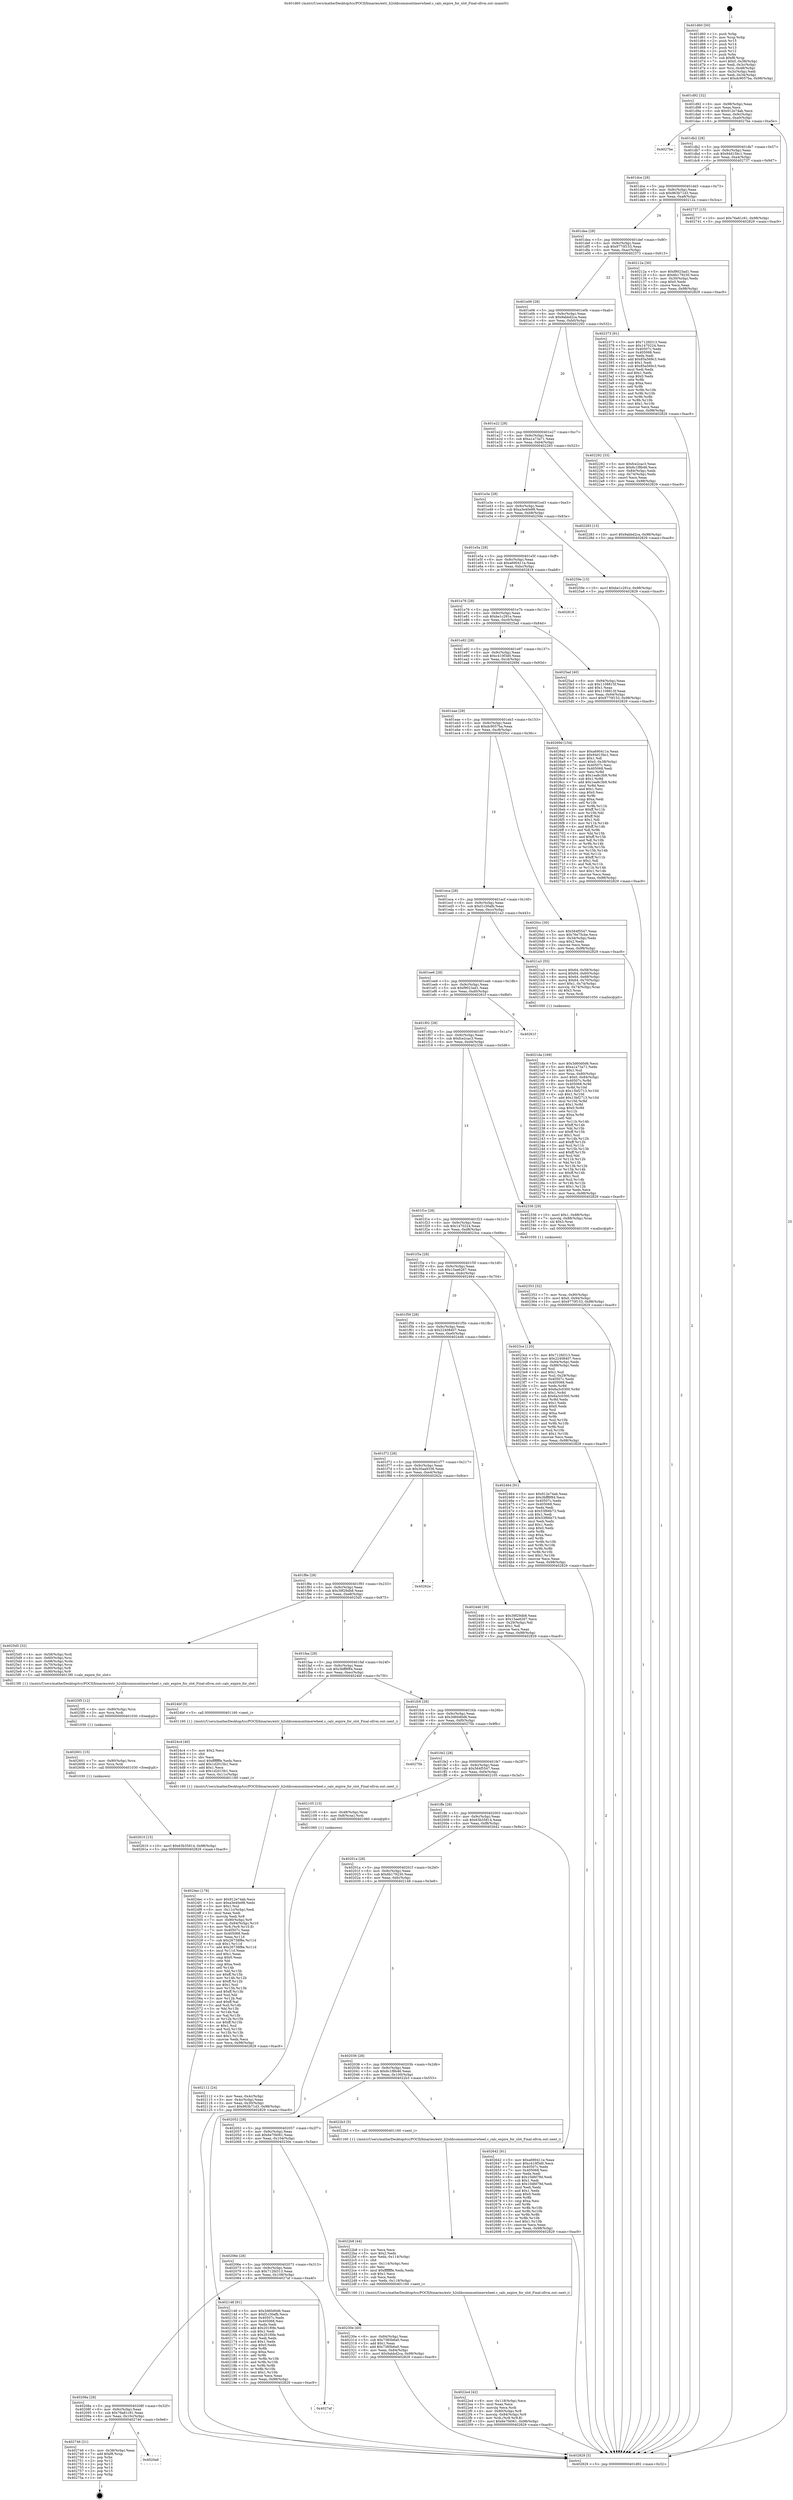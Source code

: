 digraph "0x401d60" {
  label = "0x401d60 (/mnt/c/Users/mathe/Desktop/tcc/POCII/binaries/extr_h2olibcommontimerwheel.c_calc_expire_for_slot_Final-ollvm.out::main(0))"
  labelloc = "t"
  node[shape=record]

  Entry [label="",width=0.3,height=0.3,shape=circle,fillcolor=black,style=filled]
  "0x401d92" [label="{
     0x401d92 [32]\l
     | [instrs]\l
     &nbsp;&nbsp;0x401d92 \<+6\>: mov -0x98(%rbp),%eax\l
     &nbsp;&nbsp;0x401d98 \<+2\>: mov %eax,%ecx\l
     &nbsp;&nbsp;0x401d9a \<+6\>: sub $0x912e74ab,%ecx\l
     &nbsp;&nbsp;0x401da0 \<+6\>: mov %eax,-0x9c(%rbp)\l
     &nbsp;&nbsp;0x401da6 \<+6\>: mov %ecx,-0xa0(%rbp)\l
     &nbsp;&nbsp;0x401dac \<+6\>: je 00000000004027be \<main+0xa5e\>\l
  }"]
  "0x4027be" [label="{
     0x4027be\l
  }", style=dashed]
  "0x401db2" [label="{
     0x401db2 [28]\l
     | [instrs]\l
     &nbsp;&nbsp;0x401db2 \<+5\>: jmp 0000000000401db7 \<main+0x57\>\l
     &nbsp;&nbsp;0x401db7 \<+6\>: mov -0x9c(%rbp),%eax\l
     &nbsp;&nbsp;0x401dbd \<+5\>: sub $0x94d15bc1,%eax\l
     &nbsp;&nbsp;0x401dc2 \<+6\>: mov %eax,-0xa4(%rbp)\l
     &nbsp;&nbsp;0x401dc8 \<+6\>: je 0000000000402737 \<main+0x9d7\>\l
  }"]
  Exit [label="",width=0.3,height=0.3,shape=circle,fillcolor=black,style=filled,peripheries=2]
  "0x402737" [label="{
     0x402737 [15]\l
     | [instrs]\l
     &nbsp;&nbsp;0x402737 \<+10\>: movl $0x76a81c91,-0x98(%rbp)\l
     &nbsp;&nbsp;0x402741 \<+5\>: jmp 0000000000402829 \<main+0xac9\>\l
  }"]
  "0x401dce" [label="{
     0x401dce [28]\l
     | [instrs]\l
     &nbsp;&nbsp;0x401dce \<+5\>: jmp 0000000000401dd3 \<main+0x73\>\l
     &nbsp;&nbsp;0x401dd3 \<+6\>: mov -0x9c(%rbp),%eax\l
     &nbsp;&nbsp;0x401dd9 \<+5\>: sub $0x963b71d3,%eax\l
     &nbsp;&nbsp;0x401dde \<+6\>: mov %eax,-0xa8(%rbp)\l
     &nbsp;&nbsp;0x401de4 \<+6\>: je 000000000040212a \<main+0x3ca\>\l
  }"]
  "0x4020a6" [label="{
     0x4020a6\l
  }", style=dashed]
  "0x40212a" [label="{
     0x40212a [30]\l
     | [instrs]\l
     &nbsp;&nbsp;0x40212a \<+5\>: mov $0xf9023ad1,%eax\l
     &nbsp;&nbsp;0x40212f \<+5\>: mov $0x6b179230,%ecx\l
     &nbsp;&nbsp;0x402134 \<+3\>: mov -0x30(%rbp),%edx\l
     &nbsp;&nbsp;0x402137 \<+3\>: cmp $0x0,%edx\l
     &nbsp;&nbsp;0x40213a \<+3\>: cmove %ecx,%eax\l
     &nbsp;&nbsp;0x40213d \<+6\>: mov %eax,-0x98(%rbp)\l
     &nbsp;&nbsp;0x402143 \<+5\>: jmp 0000000000402829 \<main+0xac9\>\l
  }"]
  "0x401dea" [label="{
     0x401dea [28]\l
     | [instrs]\l
     &nbsp;&nbsp;0x401dea \<+5\>: jmp 0000000000401def \<main+0x8f\>\l
     &nbsp;&nbsp;0x401def \<+6\>: mov -0x9c(%rbp),%eax\l
     &nbsp;&nbsp;0x401df5 \<+5\>: sub $0x9770f153,%eax\l
     &nbsp;&nbsp;0x401dfa \<+6\>: mov %eax,-0xac(%rbp)\l
     &nbsp;&nbsp;0x401e00 \<+6\>: je 0000000000402373 \<main+0x613\>\l
  }"]
  "0x402746" [label="{
     0x402746 [21]\l
     | [instrs]\l
     &nbsp;&nbsp;0x402746 \<+3\>: mov -0x38(%rbp),%eax\l
     &nbsp;&nbsp;0x402749 \<+7\>: add $0xf8,%rsp\l
     &nbsp;&nbsp;0x402750 \<+1\>: pop %rbx\l
     &nbsp;&nbsp;0x402751 \<+2\>: pop %r12\l
     &nbsp;&nbsp;0x402753 \<+2\>: pop %r13\l
     &nbsp;&nbsp;0x402755 \<+2\>: pop %r14\l
     &nbsp;&nbsp;0x402757 \<+2\>: pop %r15\l
     &nbsp;&nbsp;0x402759 \<+1\>: pop %rbp\l
     &nbsp;&nbsp;0x40275a \<+1\>: ret\l
  }"]
  "0x402373" [label="{
     0x402373 [91]\l
     | [instrs]\l
     &nbsp;&nbsp;0x402373 \<+5\>: mov $0x712fd313,%eax\l
     &nbsp;&nbsp;0x402378 \<+5\>: mov $0x1470224,%ecx\l
     &nbsp;&nbsp;0x40237d \<+7\>: mov 0x40507c,%edx\l
     &nbsp;&nbsp;0x402384 \<+7\>: mov 0x405068,%esi\l
     &nbsp;&nbsp;0x40238b \<+2\>: mov %edx,%edi\l
     &nbsp;&nbsp;0x40238d \<+6\>: add $0x85a569c3,%edi\l
     &nbsp;&nbsp;0x402393 \<+3\>: sub $0x1,%edi\l
     &nbsp;&nbsp;0x402396 \<+6\>: sub $0x85a569c3,%edi\l
     &nbsp;&nbsp;0x40239c \<+3\>: imul %edi,%edx\l
     &nbsp;&nbsp;0x40239f \<+3\>: and $0x1,%edx\l
     &nbsp;&nbsp;0x4023a2 \<+3\>: cmp $0x0,%edx\l
     &nbsp;&nbsp;0x4023a5 \<+4\>: sete %r8b\l
     &nbsp;&nbsp;0x4023a9 \<+3\>: cmp $0xa,%esi\l
     &nbsp;&nbsp;0x4023ac \<+4\>: setl %r9b\l
     &nbsp;&nbsp;0x4023b0 \<+3\>: mov %r8b,%r10b\l
     &nbsp;&nbsp;0x4023b3 \<+3\>: and %r9b,%r10b\l
     &nbsp;&nbsp;0x4023b6 \<+3\>: xor %r9b,%r8b\l
     &nbsp;&nbsp;0x4023b9 \<+3\>: or %r8b,%r10b\l
     &nbsp;&nbsp;0x4023bc \<+4\>: test $0x1,%r10b\l
     &nbsp;&nbsp;0x4023c0 \<+3\>: cmovne %ecx,%eax\l
     &nbsp;&nbsp;0x4023c3 \<+6\>: mov %eax,-0x98(%rbp)\l
     &nbsp;&nbsp;0x4023c9 \<+5\>: jmp 0000000000402829 \<main+0xac9\>\l
  }"]
  "0x401e06" [label="{
     0x401e06 [28]\l
     | [instrs]\l
     &nbsp;&nbsp;0x401e06 \<+5\>: jmp 0000000000401e0b \<main+0xab\>\l
     &nbsp;&nbsp;0x401e0b \<+6\>: mov -0x9c(%rbp),%eax\l
     &nbsp;&nbsp;0x401e11 \<+5\>: sub $0x9abbd2ca,%eax\l
     &nbsp;&nbsp;0x401e16 \<+6\>: mov %eax,-0xb0(%rbp)\l
     &nbsp;&nbsp;0x401e1c \<+6\>: je 0000000000402292 \<main+0x532\>\l
  }"]
  "0x40208a" [label="{
     0x40208a [28]\l
     | [instrs]\l
     &nbsp;&nbsp;0x40208a \<+5\>: jmp 000000000040208f \<main+0x32f\>\l
     &nbsp;&nbsp;0x40208f \<+6\>: mov -0x9c(%rbp),%eax\l
     &nbsp;&nbsp;0x402095 \<+5\>: sub $0x76a81c91,%eax\l
     &nbsp;&nbsp;0x40209a \<+6\>: mov %eax,-0x10c(%rbp)\l
     &nbsp;&nbsp;0x4020a0 \<+6\>: je 0000000000402746 \<main+0x9e6\>\l
  }"]
  "0x402292" [label="{
     0x402292 [33]\l
     | [instrs]\l
     &nbsp;&nbsp;0x402292 \<+5\>: mov $0xfce2cac3,%eax\l
     &nbsp;&nbsp;0x402297 \<+5\>: mov $0x6c1f8b46,%ecx\l
     &nbsp;&nbsp;0x40229c \<+6\>: mov -0x84(%rbp),%edx\l
     &nbsp;&nbsp;0x4022a2 \<+3\>: cmp -0x74(%rbp),%edx\l
     &nbsp;&nbsp;0x4022a5 \<+3\>: cmovl %ecx,%eax\l
     &nbsp;&nbsp;0x4022a8 \<+6\>: mov %eax,-0x98(%rbp)\l
     &nbsp;&nbsp;0x4022ae \<+5\>: jmp 0000000000402829 \<main+0xac9\>\l
  }"]
  "0x401e22" [label="{
     0x401e22 [28]\l
     | [instrs]\l
     &nbsp;&nbsp;0x401e22 \<+5\>: jmp 0000000000401e27 \<main+0xc7\>\l
     &nbsp;&nbsp;0x401e27 \<+6\>: mov -0x9c(%rbp),%eax\l
     &nbsp;&nbsp;0x401e2d \<+5\>: sub $0xa1a73a71,%eax\l
     &nbsp;&nbsp;0x401e32 \<+6\>: mov %eax,-0xb4(%rbp)\l
     &nbsp;&nbsp;0x401e38 \<+6\>: je 0000000000402283 \<main+0x523\>\l
  }"]
  "0x4027af" [label="{
     0x4027af\l
  }", style=dashed]
  "0x402283" [label="{
     0x402283 [15]\l
     | [instrs]\l
     &nbsp;&nbsp;0x402283 \<+10\>: movl $0x9abbd2ca,-0x98(%rbp)\l
     &nbsp;&nbsp;0x40228d \<+5\>: jmp 0000000000402829 \<main+0xac9\>\l
  }"]
  "0x401e3e" [label="{
     0x401e3e [28]\l
     | [instrs]\l
     &nbsp;&nbsp;0x401e3e \<+5\>: jmp 0000000000401e43 \<main+0xe3\>\l
     &nbsp;&nbsp;0x401e43 \<+6\>: mov -0x9c(%rbp),%eax\l
     &nbsp;&nbsp;0x401e49 \<+5\>: sub $0xa3e40e98,%eax\l
     &nbsp;&nbsp;0x401e4e \<+6\>: mov %eax,-0xb8(%rbp)\l
     &nbsp;&nbsp;0x401e54 \<+6\>: je 000000000040259e \<main+0x83e\>\l
  }"]
  "0x402610" [label="{
     0x402610 [15]\l
     | [instrs]\l
     &nbsp;&nbsp;0x402610 \<+10\>: movl $0x63b35814,-0x98(%rbp)\l
     &nbsp;&nbsp;0x40261a \<+5\>: jmp 0000000000402829 \<main+0xac9\>\l
  }"]
  "0x40259e" [label="{
     0x40259e [15]\l
     | [instrs]\l
     &nbsp;&nbsp;0x40259e \<+10\>: movl $0xbe1c291e,-0x98(%rbp)\l
     &nbsp;&nbsp;0x4025a8 \<+5\>: jmp 0000000000402829 \<main+0xac9\>\l
  }"]
  "0x401e5a" [label="{
     0x401e5a [28]\l
     | [instrs]\l
     &nbsp;&nbsp;0x401e5a \<+5\>: jmp 0000000000401e5f \<main+0xff\>\l
     &nbsp;&nbsp;0x401e5f \<+6\>: mov -0x9c(%rbp),%eax\l
     &nbsp;&nbsp;0x401e65 \<+5\>: sub $0xa690411e,%eax\l
     &nbsp;&nbsp;0x401e6a \<+6\>: mov %eax,-0xbc(%rbp)\l
     &nbsp;&nbsp;0x401e70 \<+6\>: je 0000000000402818 \<main+0xab8\>\l
  }"]
  "0x402601" [label="{
     0x402601 [15]\l
     | [instrs]\l
     &nbsp;&nbsp;0x402601 \<+7\>: mov -0x90(%rbp),%rcx\l
     &nbsp;&nbsp;0x402608 \<+3\>: mov %rcx,%rdi\l
     &nbsp;&nbsp;0x40260b \<+5\>: call 0000000000401030 \<free@plt\>\l
     | [calls]\l
     &nbsp;&nbsp;0x401030 \{1\} (unknown)\l
  }"]
  "0x402818" [label="{
     0x402818\l
  }", style=dashed]
  "0x401e76" [label="{
     0x401e76 [28]\l
     | [instrs]\l
     &nbsp;&nbsp;0x401e76 \<+5\>: jmp 0000000000401e7b \<main+0x11b\>\l
     &nbsp;&nbsp;0x401e7b \<+6\>: mov -0x9c(%rbp),%eax\l
     &nbsp;&nbsp;0x401e81 \<+5\>: sub $0xbe1c291e,%eax\l
     &nbsp;&nbsp;0x401e86 \<+6\>: mov %eax,-0xc0(%rbp)\l
     &nbsp;&nbsp;0x401e8c \<+6\>: je 00000000004025ad \<main+0x84d\>\l
  }"]
  "0x4025f5" [label="{
     0x4025f5 [12]\l
     | [instrs]\l
     &nbsp;&nbsp;0x4025f5 \<+4\>: mov -0x80(%rbp),%rcx\l
     &nbsp;&nbsp;0x4025f9 \<+3\>: mov %rcx,%rdi\l
     &nbsp;&nbsp;0x4025fc \<+5\>: call 0000000000401030 \<free@plt\>\l
     | [calls]\l
     &nbsp;&nbsp;0x401030 \{1\} (unknown)\l
  }"]
  "0x4025ad" [label="{
     0x4025ad [40]\l
     | [instrs]\l
     &nbsp;&nbsp;0x4025ad \<+6\>: mov -0x94(%rbp),%eax\l
     &nbsp;&nbsp;0x4025b3 \<+5\>: sub $0x1108815f,%eax\l
     &nbsp;&nbsp;0x4025b8 \<+3\>: add $0x1,%eax\l
     &nbsp;&nbsp;0x4025bb \<+5\>: add $0x1108815f,%eax\l
     &nbsp;&nbsp;0x4025c0 \<+6\>: mov %eax,-0x94(%rbp)\l
     &nbsp;&nbsp;0x4025c6 \<+10\>: movl $0x9770f153,-0x98(%rbp)\l
     &nbsp;&nbsp;0x4025d0 \<+5\>: jmp 0000000000402829 \<main+0xac9\>\l
  }"]
  "0x401e92" [label="{
     0x401e92 [28]\l
     | [instrs]\l
     &nbsp;&nbsp;0x401e92 \<+5\>: jmp 0000000000401e97 \<main+0x137\>\l
     &nbsp;&nbsp;0x401e97 \<+6\>: mov -0x9c(%rbp),%eax\l
     &nbsp;&nbsp;0x401e9d \<+5\>: sub $0xc410f3d0,%eax\l
     &nbsp;&nbsp;0x401ea2 \<+6\>: mov %eax,-0xc4(%rbp)\l
     &nbsp;&nbsp;0x401ea8 \<+6\>: je 000000000040269d \<main+0x93d\>\l
  }"]
  "0x4024ec" [label="{
     0x4024ec [178]\l
     | [instrs]\l
     &nbsp;&nbsp;0x4024ec \<+5\>: mov $0x912e74ab,%ecx\l
     &nbsp;&nbsp;0x4024f1 \<+5\>: mov $0xa3e40e98,%edx\l
     &nbsp;&nbsp;0x4024f6 \<+3\>: mov $0x1,%sil\l
     &nbsp;&nbsp;0x4024f9 \<+6\>: mov -0x11c(%rbp),%edi\l
     &nbsp;&nbsp;0x4024ff \<+3\>: imul %eax,%edi\l
     &nbsp;&nbsp;0x402502 \<+3\>: movslq %edi,%r8\l
     &nbsp;&nbsp;0x402505 \<+7\>: mov -0x90(%rbp),%r9\l
     &nbsp;&nbsp;0x40250c \<+7\>: movslq -0x94(%rbp),%r10\l
     &nbsp;&nbsp;0x402513 \<+4\>: mov %r8,(%r9,%r10,8)\l
     &nbsp;&nbsp;0x402517 \<+7\>: mov 0x40507c,%eax\l
     &nbsp;&nbsp;0x40251e \<+7\>: mov 0x405068,%edi\l
     &nbsp;&nbsp;0x402525 \<+3\>: mov %eax,%r11d\l
     &nbsp;&nbsp;0x402528 \<+7\>: sub $0x26738f8e,%r11d\l
     &nbsp;&nbsp;0x40252f \<+4\>: sub $0x1,%r11d\l
     &nbsp;&nbsp;0x402533 \<+7\>: add $0x26738f8e,%r11d\l
     &nbsp;&nbsp;0x40253a \<+4\>: imul %r11d,%eax\l
     &nbsp;&nbsp;0x40253e \<+3\>: and $0x1,%eax\l
     &nbsp;&nbsp;0x402541 \<+3\>: cmp $0x0,%eax\l
     &nbsp;&nbsp;0x402544 \<+3\>: sete %bl\l
     &nbsp;&nbsp;0x402547 \<+3\>: cmp $0xa,%edi\l
     &nbsp;&nbsp;0x40254a \<+4\>: setl %r14b\l
     &nbsp;&nbsp;0x40254e \<+3\>: mov %bl,%r15b\l
     &nbsp;&nbsp;0x402551 \<+4\>: xor $0xff,%r15b\l
     &nbsp;&nbsp;0x402555 \<+3\>: mov %r14b,%r12b\l
     &nbsp;&nbsp;0x402558 \<+4\>: xor $0xff,%r12b\l
     &nbsp;&nbsp;0x40255c \<+4\>: xor $0x1,%sil\l
     &nbsp;&nbsp;0x402560 \<+3\>: mov %r15b,%r13b\l
     &nbsp;&nbsp;0x402563 \<+4\>: and $0xff,%r13b\l
     &nbsp;&nbsp;0x402567 \<+3\>: and %sil,%bl\l
     &nbsp;&nbsp;0x40256a \<+3\>: mov %r12b,%al\l
     &nbsp;&nbsp;0x40256d \<+2\>: and $0xff,%al\l
     &nbsp;&nbsp;0x40256f \<+3\>: and %sil,%r14b\l
     &nbsp;&nbsp;0x402572 \<+3\>: or %bl,%r13b\l
     &nbsp;&nbsp;0x402575 \<+3\>: or %r14b,%al\l
     &nbsp;&nbsp;0x402578 \<+3\>: xor %al,%r13b\l
     &nbsp;&nbsp;0x40257b \<+3\>: or %r12b,%r15b\l
     &nbsp;&nbsp;0x40257e \<+4\>: xor $0xff,%r15b\l
     &nbsp;&nbsp;0x402582 \<+4\>: or $0x1,%sil\l
     &nbsp;&nbsp;0x402586 \<+3\>: and %sil,%r15b\l
     &nbsp;&nbsp;0x402589 \<+3\>: or %r15b,%r13b\l
     &nbsp;&nbsp;0x40258c \<+4\>: test $0x1,%r13b\l
     &nbsp;&nbsp;0x402590 \<+3\>: cmovne %edx,%ecx\l
     &nbsp;&nbsp;0x402593 \<+6\>: mov %ecx,-0x98(%rbp)\l
     &nbsp;&nbsp;0x402599 \<+5\>: jmp 0000000000402829 \<main+0xac9\>\l
  }"]
  "0x40269d" [label="{
     0x40269d [154]\l
     | [instrs]\l
     &nbsp;&nbsp;0x40269d \<+5\>: mov $0xa690411e,%eax\l
     &nbsp;&nbsp;0x4026a2 \<+5\>: mov $0x94d15bc1,%ecx\l
     &nbsp;&nbsp;0x4026a7 \<+2\>: mov $0x1,%dl\l
     &nbsp;&nbsp;0x4026a9 \<+7\>: movl $0x0,-0x38(%rbp)\l
     &nbsp;&nbsp;0x4026b0 \<+7\>: mov 0x40507c,%esi\l
     &nbsp;&nbsp;0x4026b7 \<+7\>: mov 0x405068,%edi\l
     &nbsp;&nbsp;0x4026be \<+3\>: mov %esi,%r8d\l
     &nbsp;&nbsp;0x4026c1 \<+7\>: sub $0x1ea8c3b9,%r8d\l
     &nbsp;&nbsp;0x4026c8 \<+4\>: sub $0x1,%r8d\l
     &nbsp;&nbsp;0x4026cc \<+7\>: add $0x1ea8c3b9,%r8d\l
     &nbsp;&nbsp;0x4026d3 \<+4\>: imul %r8d,%esi\l
     &nbsp;&nbsp;0x4026d7 \<+3\>: and $0x1,%esi\l
     &nbsp;&nbsp;0x4026da \<+3\>: cmp $0x0,%esi\l
     &nbsp;&nbsp;0x4026dd \<+4\>: sete %r9b\l
     &nbsp;&nbsp;0x4026e1 \<+3\>: cmp $0xa,%edi\l
     &nbsp;&nbsp;0x4026e4 \<+4\>: setl %r10b\l
     &nbsp;&nbsp;0x4026e8 \<+3\>: mov %r9b,%r11b\l
     &nbsp;&nbsp;0x4026eb \<+4\>: xor $0xff,%r11b\l
     &nbsp;&nbsp;0x4026ef \<+3\>: mov %r10b,%bl\l
     &nbsp;&nbsp;0x4026f2 \<+3\>: xor $0xff,%bl\l
     &nbsp;&nbsp;0x4026f5 \<+3\>: xor $0x1,%dl\l
     &nbsp;&nbsp;0x4026f8 \<+3\>: mov %r11b,%r14b\l
     &nbsp;&nbsp;0x4026fb \<+4\>: and $0xff,%r14b\l
     &nbsp;&nbsp;0x4026ff \<+3\>: and %dl,%r9b\l
     &nbsp;&nbsp;0x402702 \<+3\>: mov %bl,%r15b\l
     &nbsp;&nbsp;0x402705 \<+4\>: and $0xff,%r15b\l
     &nbsp;&nbsp;0x402709 \<+3\>: and %dl,%r10b\l
     &nbsp;&nbsp;0x40270c \<+3\>: or %r9b,%r14b\l
     &nbsp;&nbsp;0x40270f \<+3\>: or %r10b,%r15b\l
     &nbsp;&nbsp;0x402712 \<+3\>: xor %r15b,%r14b\l
     &nbsp;&nbsp;0x402715 \<+3\>: or %bl,%r11b\l
     &nbsp;&nbsp;0x402718 \<+4\>: xor $0xff,%r11b\l
     &nbsp;&nbsp;0x40271c \<+3\>: or $0x1,%dl\l
     &nbsp;&nbsp;0x40271f \<+3\>: and %dl,%r11b\l
     &nbsp;&nbsp;0x402722 \<+3\>: or %r11b,%r14b\l
     &nbsp;&nbsp;0x402725 \<+4\>: test $0x1,%r14b\l
     &nbsp;&nbsp;0x402729 \<+3\>: cmovne %ecx,%eax\l
     &nbsp;&nbsp;0x40272c \<+6\>: mov %eax,-0x98(%rbp)\l
     &nbsp;&nbsp;0x402732 \<+5\>: jmp 0000000000402829 \<main+0xac9\>\l
  }"]
  "0x401eae" [label="{
     0x401eae [28]\l
     | [instrs]\l
     &nbsp;&nbsp;0x401eae \<+5\>: jmp 0000000000401eb3 \<main+0x153\>\l
     &nbsp;&nbsp;0x401eb3 \<+6\>: mov -0x9c(%rbp),%eax\l
     &nbsp;&nbsp;0x401eb9 \<+5\>: sub $0xdc9057ba,%eax\l
     &nbsp;&nbsp;0x401ebe \<+6\>: mov %eax,-0xc8(%rbp)\l
     &nbsp;&nbsp;0x401ec4 \<+6\>: je 00000000004020cc \<main+0x36c\>\l
  }"]
  "0x4024c4" [label="{
     0x4024c4 [40]\l
     | [instrs]\l
     &nbsp;&nbsp;0x4024c4 \<+5\>: mov $0x2,%ecx\l
     &nbsp;&nbsp;0x4024c9 \<+1\>: cltd\l
     &nbsp;&nbsp;0x4024ca \<+2\>: idiv %ecx\l
     &nbsp;&nbsp;0x4024cc \<+6\>: imul $0xfffffffe,%edx,%ecx\l
     &nbsp;&nbsp;0x4024d2 \<+6\>: add $0x1d2015b1,%ecx\l
     &nbsp;&nbsp;0x4024d8 \<+3\>: add $0x1,%ecx\l
     &nbsp;&nbsp;0x4024db \<+6\>: sub $0x1d2015b1,%ecx\l
     &nbsp;&nbsp;0x4024e1 \<+6\>: mov %ecx,-0x11c(%rbp)\l
     &nbsp;&nbsp;0x4024e7 \<+5\>: call 0000000000401160 \<next_i\>\l
     | [calls]\l
     &nbsp;&nbsp;0x401160 \{1\} (/mnt/c/Users/mathe/Desktop/tcc/POCII/binaries/extr_h2olibcommontimerwheel.c_calc_expire_for_slot_Final-ollvm.out::next_i)\l
  }"]
  "0x4020cc" [label="{
     0x4020cc [30]\l
     | [instrs]\l
     &nbsp;&nbsp;0x4020cc \<+5\>: mov $0x564f5547,%eax\l
     &nbsp;&nbsp;0x4020d1 \<+5\>: mov $0x76e75cbe,%ecx\l
     &nbsp;&nbsp;0x4020d6 \<+3\>: mov -0x34(%rbp),%edx\l
     &nbsp;&nbsp;0x4020d9 \<+3\>: cmp $0x2,%edx\l
     &nbsp;&nbsp;0x4020dc \<+3\>: cmovne %ecx,%eax\l
     &nbsp;&nbsp;0x4020df \<+6\>: mov %eax,-0x98(%rbp)\l
     &nbsp;&nbsp;0x4020e5 \<+5\>: jmp 0000000000402829 \<main+0xac9\>\l
  }"]
  "0x401eca" [label="{
     0x401eca [28]\l
     | [instrs]\l
     &nbsp;&nbsp;0x401eca \<+5\>: jmp 0000000000401ecf \<main+0x16f\>\l
     &nbsp;&nbsp;0x401ecf \<+6\>: mov -0x9c(%rbp),%eax\l
     &nbsp;&nbsp;0x401ed5 \<+5\>: sub $0xf1c30afb,%eax\l
     &nbsp;&nbsp;0x401eda \<+6\>: mov %eax,-0xcc(%rbp)\l
     &nbsp;&nbsp;0x401ee0 \<+6\>: je 00000000004021a3 \<main+0x443\>\l
  }"]
  "0x402829" [label="{
     0x402829 [5]\l
     | [instrs]\l
     &nbsp;&nbsp;0x402829 \<+5\>: jmp 0000000000401d92 \<main+0x32\>\l
  }"]
  "0x401d60" [label="{
     0x401d60 [50]\l
     | [instrs]\l
     &nbsp;&nbsp;0x401d60 \<+1\>: push %rbp\l
     &nbsp;&nbsp;0x401d61 \<+3\>: mov %rsp,%rbp\l
     &nbsp;&nbsp;0x401d64 \<+2\>: push %r15\l
     &nbsp;&nbsp;0x401d66 \<+2\>: push %r14\l
     &nbsp;&nbsp;0x401d68 \<+2\>: push %r13\l
     &nbsp;&nbsp;0x401d6a \<+2\>: push %r12\l
     &nbsp;&nbsp;0x401d6c \<+1\>: push %rbx\l
     &nbsp;&nbsp;0x401d6d \<+7\>: sub $0xf8,%rsp\l
     &nbsp;&nbsp;0x401d74 \<+7\>: movl $0x0,-0x38(%rbp)\l
     &nbsp;&nbsp;0x401d7b \<+3\>: mov %edi,-0x3c(%rbp)\l
     &nbsp;&nbsp;0x401d7e \<+4\>: mov %rsi,-0x48(%rbp)\l
     &nbsp;&nbsp;0x401d82 \<+3\>: mov -0x3c(%rbp),%edi\l
     &nbsp;&nbsp;0x401d85 \<+3\>: mov %edi,-0x34(%rbp)\l
     &nbsp;&nbsp;0x401d88 \<+10\>: movl $0xdc9057ba,-0x98(%rbp)\l
  }"]
  "0x402353" [label="{
     0x402353 [32]\l
     | [instrs]\l
     &nbsp;&nbsp;0x402353 \<+7\>: mov %rax,-0x90(%rbp)\l
     &nbsp;&nbsp;0x40235a \<+10\>: movl $0x0,-0x94(%rbp)\l
     &nbsp;&nbsp;0x402364 \<+10\>: movl $0x9770f153,-0x98(%rbp)\l
     &nbsp;&nbsp;0x40236e \<+5\>: jmp 0000000000402829 \<main+0xac9\>\l
  }"]
  "0x4021a3" [label="{
     0x4021a3 [55]\l
     | [instrs]\l
     &nbsp;&nbsp;0x4021a3 \<+8\>: movq $0x64,-0x58(%rbp)\l
     &nbsp;&nbsp;0x4021ab \<+8\>: movq $0x64,-0x60(%rbp)\l
     &nbsp;&nbsp;0x4021b3 \<+8\>: movq $0x64,-0x68(%rbp)\l
     &nbsp;&nbsp;0x4021bb \<+8\>: movq $0x64,-0x70(%rbp)\l
     &nbsp;&nbsp;0x4021c3 \<+7\>: movl $0x1,-0x74(%rbp)\l
     &nbsp;&nbsp;0x4021ca \<+4\>: movslq -0x74(%rbp),%rax\l
     &nbsp;&nbsp;0x4021ce \<+4\>: shl $0x3,%rax\l
     &nbsp;&nbsp;0x4021d2 \<+3\>: mov %rax,%rdi\l
     &nbsp;&nbsp;0x4021d5 \<+5\>: call 0000000000401050 \<malloc@plt\>\l
     | [calls]\l
     &nbsp;&nbsp;0x401050 \{1\} (unknown)\l
  }"]
  "0x401ee6" [label="{
     0x401ee6 [28]\l
     | [instrs]\l
     &nbsp;&nbsp;0x401ee6 \<+5\>: jmp 0000000000401eeb \<main+0x18b\>\l
     &nbsp;&nbsp;0x401eeb \<+6\>: mov -0x9c(%rbp),%eax\l
     &nbsp;&nbsp;0x401ef1 \<+5\>: sub $0xf9023ad1,%eax\l
     &nbsp;&nbsp;0x401ef6 \<+6\>: mov %eax,-0xd0(%rbp)\l
     &nbsp;&nbsp;0x401efc \<+6\>: je 000000000040261f \<main+0x8bf\>\l
  }"]
  "0x40206e" [label="{
     0x40206e [28]\l
     | [instrs]\l
     &nbsp;&nbsp;0x40206e \<+5\>: jmp 0000000000402073 \<main+0x313\>\l
     &nbsp;&nbsp;0x402073 \<+6\>: mov -0x9c(%rbp),%eax\l
     &nbsp;&nbsp;0x402079 \<+5\>: sub $0x712fd313,%eax\l
     &nbsp;&nbsp;0x40207e \<+6\>: mov %eax,-0x108(%rbp)\l
     &nbsp;&nbsp;0x402084 \<+6\>: je 00000000004027af \<main+0xa4f\>\l
  }"]
  "0x40261f" [label="{
     0x40261f\l
  }", style=dashed]
  "0x401f02" [label="{
     0x401f02 [28]\l
     | [instrs]\l
     &nbsp;&nbsp;0x401f02 \<+5\>: jmp 0000000000401f07 \<main+0x1a7\>\l
     &nbsp;&nbsp;0x401f07 \<+6\>: mov -0x9c(%rbp),%eax\l
     &nbsp;&nbsp;0x401f0d \<+5\>: sub $0xfce2cac3,%eax\l
     &nbsp;&nbsp;0x401f12 \<+6\>: mov %eax,-0xd4(%rbp)\l
     &nbsp;&nbsp;0x401f18 \<+6\>: je 0000000000402336 \<main+0x5d6\>\l
  }"]
  "0x40230e" [label="{
     0x40230e [40]\l
     | [instrs]\l
     &nbsp;&nbsp;0x40230e \<+6\>: mov -0x84(%rbp),%eax\l
     &nbsp;&nbsp;0x402314 \<+5\>: sub $0x7385b6a0,%eax\l
     &nbsp;&nbsp;0x402319 \<+3\>: add $0x1,%eax\l
     &nbsp;&nbsp;0x40231c \<+5\>: add $0x7385b6a0,%eax\l
     &nbsp;&nbsp;0x402321 \<+6\>: mov %eax,-0x84(%rbp)\l
     &nbsp;&nbsp;0x402327 \<+10\>: movl $0x9abbd2ca,-0x98(%rbp)\l
     &nbsp;&nbsp;0x402331 \<+5\>: jmp 0000000000402829 \<main+0xac9\>\l
  }"]
  "0x402336" [label="{
     0x402336 [29]\l
     | [instrs]\l
     &nbsp;&nbsp;0x402336 \<+10\>: movl $0x1,-0x88(%rbp)\l
     &nbsp;&nbsp;0x402340 \<+7\>: movslq -0x88(%rbp),%rax\l
     &nbsp;&nbsp;0x402347 \<+4\>: shl $0x3,%rax\l
     &nbsp;&nbsp;0x40234b \<+3\>: mov %rax,%rdi\l
     &nbsp;&nbsp;0x40234e \<+5\>: call 0000000000401050 \<malloc@plt\>\l
     | [calls]\l
     &nbsp;&nbsp;0x401050 \{1\} (unknown)\l
  }"]
  "0x401f1e" [label="{
     0x401f1e [28]\l
     | [instrs]\l
     &nbsp;&nbsp;0x401f1e \<+5\>: jmp 0000000000401f23 \<main+0x1c3\>\l
     &nbsp;&nbsp;0x401f23 \<+6\>: mov -0x9c(%rbp),%eax\l
     &nbsp;&nbsp;0x401f29 \<+5\>: sub $0x1470224,%eax\l
     &nbsp;&nbsp;0x401f2e \<+6\>: mov %eax,-0xd8(%rbp)\l
     &nbsp;&nbsp;0x401f34 \<+6\>: je 00000000004023ce \<main+0x66e\>\l
  }"]
  "0x4022e4" [label="{
     0x4022e4 [42]\l
     | [instrs]\l
     &nbsp;&nbsp;0x4022e4 \<+6\>: mov -0x118(%rbp),%ecx\l
     &nbsp;&nbsp;0x4022ea \<+3\>: imul %eax,%ecx\l
     &nbsp;&nbsp;0x4022ed \<+3\>: movslq %ecx,%rdi\l
     &nbsp;&nbsp;0x4022f0 \<+4\>: mov -0x80(%rbp),%r8\l
     &nbsp;&nbsp;0x4022f4 \<+7\>: movslq -0x84(%rbp),%r9\l
     &nbsp;&nbsp;0x4022fb \<+4\>: mov %rdi,(%r8,%r9,8)\l
     &nbsp;&nbsp;0x4022ff \<+10\>: movl $0x6e7f4061,-0x98(%rbp)\l
     &nbsp;&nbsp;0x402309 \<+5\>: jmp 0000000000402829 \<main+0xac9\>\l
  }"]
  "0x4023ce" [label="{
     0x4023ce [120]\l
     | [instrs]\l
     &nbsp;&nbsp;0x4023ce \<+5\>: mov $0x712fd313,%eax\l
     &nbsp;&nbsp;0x4023d3 \<+5\>: mov $0x22408407,%ecx\l
     &nbsp;&nbsp;0x4023d8 \<+6\>: mov -0x94(%rbp),%edx\l
     &nbsp;&nbsp;0x4023de \<+6\>: cmp -0x88(%rbp),%edx\l
     &nbsp;&nbsp;0x4023e4 \<+4\>: setl %sil\l
     &nbsp;&nbsp;0x4023e8 \<+4\>: and $0x1,%sil\l
     &nbsp;&nbsp;0x4023ec \<+4\>: mov %sil,-0x29(%rbp)\l
     &nbsp;&nbsp;0x4023f0 \<+7\>: mov 0x40507c,%edx\l
     &nbsp;&nbsp;0x4023f7 \<+7\>: mov 0x405068,%edi\l
     &nbsp;&nbsp;0x4023fe \<+3\>: mov %edx,%r8d\l
     &nbsp;&nbsp;0x402401 \<+7\>: add $0x6a3c0300,%r8d\l
     &nbsp;&nbsp;0x402408 \<+4\>: sub $0x1,%r8d\l
     &nbsp;&nbsp;0x40240c \<+7\>: sub $0x6a3c0300,%r8d\l
     &nbsp;&nbsp;0x402413 \<+4\>: imul %r8d,%edx\l
     &nbsp;&nbsp;0x402417 \<+3\>: and $0x1,%edx\l
     &nbsp;&nbsp;0x40241a \<+3\>: cmp $0x0,%edx\l
     &nbsp;&nbsp;0x40241d \<+4\>: sete %sil\l
     &nbsp;&nbsp;0x402421 \<+3\>: cmp $0xa,%edi\l
     &nbsp;&nbsp;0x402424 \<+4\>: setl %r9b\l
     &nbsp;&nbsp;0x402428 \<+3\>: mov %sil,%r10b\l
     &nbsp;&nbsp;0x40242b \<+3\>: and %r9b,%r10b\l
     &nbsp;&nbsp;0x40242e \<+3\>: xor %r9b,%sil\l
     &nbsp;&nbsp;0x402431 \<+3\>: or %sil,%r10b\l
     &nbsp;&nbsp;0x402434 \<+4\>: test $0x1,%r10b\l
     &nbsp;&nbsp;0x402438 \<+3\>: cmovne %ecx,%eax\l
     &nbsp;&nbsp;0x40243b \<+6\>: mov %eax,-0x98(%rbp)\l
     &nbsp;&nbsp;0x402441 \<+5\>: jmp 0000000000402829 \<main+0xac9\>\l
  }"]
  "0x401f3a" [label="{
     0x401f3a [28]\l
     | [instrs]\l
     &nbsp;&nbsp;0x401f3a \<+5\>: jmp 0000000000401f3f \<main+0x1df\>\l
     &nbsp;&nbsp;0x401f3f \<+6\>: mov -0x9c(%rbp),%eax\l
     &nbsp;&nbsp;0x401f45 \<+5\>: sub $0x15ae6267,%eax\l
     &nbsp;&nbsp;0x401f4a \<+6\>: mov %eax,-0xdc(%rbp)\l
     &nbsp;&nbsp;0x401f50 \<+6\>: je 0000000000402464 \<main+0x704\>\l
  }"]
  "0x4022b8" [label="{
     0x4022b8 [44]\l
     | [instrs]\l
     &nbsp;&nbsp;0x4022b8 \<+2\>: xor %ecx,%ecx\l
     &nbsp;&nbsp;0x4022ba \<+5\>: mov $0x2,%edx\l
     &nbsp;&nbsp;0x4022bf \<+6\>: mov %edx,-0x114(%rbp)\l
     &nbsp;&nbsp;0x4022c5 \<+1\>: cltd\l
     &nbsp;&nbsp;0x4022c6 \<+6\>: mov -0x114(%rbp),%esi\l
     &nbsp;&nbsp;0x4022cc \<+2\>: idiv %esi\l
     &nbsp;&nbsp;0x4022ce \<+6\>: imul $0xfffffffe,%edx,%edx\l
     &nbsp;&nbsp;0x4022d4 \<+3\>: sub $0x1,%ecx\l
     &nbsp;&nbsp;0x4022d7 \<+2\>: sub %ecx,%edx\l
     &nbsp;&nbsp;0x4022d9 \<+6\>: mov %edx,-0x118(%rbp)\l
     &nbsp;&nbsp;0x4022df \<+5\>: call 0000000000401160 \<next_i\>\l
     | [calls]\l
     &nbsp;&nbsp;0x401160 \{1\} (/mnt/c/Users/mathe/Desktop/tcc/POCII/binaries/extr_h2olibcommontimerwheel.c_calc_expire_for_slot_Final-ollvm.out::next_i)\l
  }"]
  "0x402464" [label="{
     0x402464 [91]\l
     | [instrs]\l
     &nbsp;&nbsp;0x402464 \<+5\>: mov $0x912e74ab,%eax\l
     &nbsp;&nbsp;0x402469 \<+5\>: mov $0x3bff8f84,%ecx\l
     &nbsp;&nbsp;0x40246e \<+7\>: mov 0x40507c,%edx\l
     &nbsp;&nbsp;0x402475 \<+7\>: mov 0x405068,%esi\l
     &nbsp;&nbsp;0x40247c \<+2\>: mov %edx,%edi\l
     &nbsp;&nbsp;0x40247e \<+6\>: sub $0x53f66b73,%edi\l
     &nbsp;&nbsp;0x402484 \<+3\>: sub $0x1,%edi\l
     &nbsp;&nbsp;0x402487 \<+6\>: add $0x53f66b73,%edi\l
     &nbsp;&nbsp;0x40248d \<+3\>: imul %edi,%edx\l
     &nbsp;&nbsp;0x402490 \<+3\>: and $0x1,%edx\l
     &nbsp;&nbsp;0x402493 \<+3\>: cmp $0x0,%edx\l
     &nbsp;&nbsp;0x402496 \<+4\>: sete %r8b\l
     &nbsp;&nbsp;0x40249a \<+3\>: cmp $0xa,%esi\l
     &nbsp;&nbsp;0x40249d \<+4\>: setl %r9b\l
     &nbsp;&nbsp;0x4024a1 \<+3\>: mov %r8b,%r10b\l
     &nbsp;&nbsp;0x4024a4 \<+3\>: and %r9b,%r10b\l
     &nbsp;&nbsp;0x4024a7 \<+3\>: xor %r9b,%r8b\l
     &nbsp;&nbsp;0x4024aa \<+3\>: or %r8b,%r10b\l
     &nbsp;&nbsp;0x4024ad \<+4\>: test $0x1,%r10b\l
     &nbsp;&nbsp;0x4024b1 \<+3\>: cmovne %ecx,%eax\l
     &nbsp;&nbsp;0x4024b4 \<+6\>: mov %eax,-0x98(%rbp)\l
     &nbsp;&nbsp;0x4024ba \<+5\>: jmp 0000000000402829 \<main+0xac9\>\l
  }"]
  "0x401f56" [label="{
     0x401f56 [28]\l
     | [instrs]\l
     &nbsp;&nbsp;0x401f56 \<+5\>: jmp 0000000000401f5b \<main+0x1fb\>\l
     &nbsp;&nbsp;0x401f5b \<+6\>: mov -0x9c(%rbp),%eax\l
     &nbsp;&nbsp;0x401f61 \<+5\>: sub $0x22408407,%eax\l
     &nbsp;&nbsp;0x401f66 \<+6\>: mov %eax,-0xe0(%rbp)\l
     &nbsp;&nbsp;0x401f6c \<+6\>: je 0000000000402446 \<main+0x6e6\>\l
  }"]
  "0x402052" [label="{
     0x402052 [28]\l
     | [instrs]\l
     &nbsp;&nbsp;0x402052 \<+5\>: jmp 0000000000402057 \<main+0x2f7\>\l
     &nbsp;&nbsp;0x402057 \<+6\>: mov -0x9c(%rbp),%eax\l
     &nbsp;&nbsp;0x40205d \<+5\>: sub $0x6e7f4061,%eax\l
     &nbsp;&nbsp;0x402062 \<+6\>: mov %eax,-0x104(%rbp)\l
     &nbsp;&nbsp;0x402068 \<+6\>: je 000000000040230e \<main+0x5ae\>\l
  }"]
  "0x402446" [label="{
     0x402446 [30]\l
     | [instrs]\l
     &nbsp;&nbsp;0x402446 \<+5\>: mov $0x39f29db8,%eax\l
     &nbsp;&nbsp;0x40244b \<+5\>: mov $0x15ae6267,%ecx\l
     &nbsp;&nbsp;0x402450 \<+3\>: mov -0x29(%rbp),%dl\l
     &nbsp;&nbsp;0x402453 \<+3\>: test $0x1,%dl\l
     &nbsp;&nbsp;0x402456 \<+3\>: cmovne %ecx,%eax\l
     &nbsp;&nbsp;0x402459 \<+6\>: mov %eax,-0x98(%rbp)\l
     &nbsp;&nbsp;0x40245f \<+5\>: jmp 0000000000402829 \<main+0xac9\>\l
  }"]
  "0x401f72" [label="{
     0x401f72 [28]\l
     | [instrs]\l
     &nbsp;&nbsp;0x401f72 \<+5\>: jmp 0000000000401f77 \<main+0x217\>\l
     &nbsp;&nbsp;0x401f77 \<+6\>: mov -0x9c(%rbp),%eax\l
     &nbsp;&nbsp;0x401f7d \<+5\>: sub $0x30aa9336,%eax\l
     &nbsp;&nbsp;0x401f82 \<+6\>: mov %eax,-0xe4(%rbp)\l
     &nbsp;&nbsp;0x401f88 \<+6\>: je 000000000040262e \<main+0x8ce\>\l
  }"]
  "0x4022b3" [label="{
     0x4022b3 [5]\l
     | [instrs]\l
     &nbsp;&nbsp;0x4022b3 \<+5\>: call 0000000000401160 \<next_i\>\l
     | [calls]\l
     &nbsp;&nbsp;0x401160 \{1\} (/mnt/c/Users/mathe/Desktop/tcc/POCII/binaries/extr_h2olibcommontimerwheel.c_calc_expire_for_slot_Final-ollvm.out::next_i)\l
  }"]
  "0x40262e" [label="{
     0x40262e\l
  }", style=dashed]
  "0x401f8e" [label="{
     0x401f8e [28]\l
     | [instrs]\l
     &nbsp;&nbsp;0x401f8e \<+5\>: jmp 0000000000401f93 \<main+0x233\>\l
     &nbsp;&nbsp;0x401f93 \<+6\>: mov -0x9c(%rbp),%eax\l
     &nbsp;&nbsp;0x401f99 \<+5\>: sub $0x39f29db8,%eax\l
     &nbsp;&nbsp;0x401f9e \<+6\>: mov %eax,-0xe8(%rbp)\l
     &nbsp;&nbsp;0x401fa4 \<+6\>: je 00000000004025d5 \<main+0x875\>\l
  }"]
  "0x4021da" [label="{
     0x4021da [169]\l
     | [instrs]\l
     &nbsp;&nbsp;0x4021da \<+5\>: mov $0x3d60d0d6,%ecx\l
     &nbsp;&nbsp;0x4021df \<+5\>: mov $0xa1a73a71,%edx\l
     &nbsp;&nbsp;0x4021e4 \<+3\>: mov $0x1,%sil\l
     &nbsp;&nbsp;0x4021e7 \<+4\>: mov %rax,-0x80(%rbp)\l
     &nbsp;&nbsp;0x4021eb \<+10\>: movl $0x0,-0x84(%rbp)\l
     &nbsp;&nbsp;0x4021f5 \<+8\>: mov 0x40507c,%r8d\l
     &nbsp;&nbsp;0x4021fd \<+8\>: mov 0x405068,%r9d\l
     &nbsp;&nbsp;0x402205 \<+3\>: mov %r8d,%r10d\l
     &nbsp;&nbsp;0x402208 \<+7\>: sub $0x13bf2713,%r10d\l
     &nbsp;&nbsp;0x40220f \<+4\>: sub $0x1,%r10d\l
     &nbsp;&nbsp;0x402213 \<+7\>: add $0x13bf2713,%r10d\l
     &nbsp;&nbsp;0x40221a \<+4\>: imul %r10d,%r8d\l
     &nbsp;&nbsp;0x40221e \<+4\>: and $0x1,%r8d\l
     &nbsp;&nbsp;0x402222 \<+4\>: cmp $0x0,%r8d\l
     &nbsp;&nbsp;0x402226 \<+4\>: sete %r11b\l
     &nbsp;&nbsp;0x40222a \<+4\>: cmp $0xa,%r9d\l
     &nbsp;&nbsp;0x40222e \<+3\>: setl %bl\l
     &nbsp;&nbsp;0x402231 \<+3\>: mov %r11b,%r14b\l
     &nbsp;&nbsp;0x402234 \<+4\>: xor $0xff,%r14b\l
     &nbsp;&nbsp;0x402238 \<+3\>: mov %bl,%r15b\l
     &nbsp;&nbsp;0x40223b \<+4\>: xor $0xff,%r15b\l
     &nbsp;&nbsp;0x40223f \<+4\>: xor $0x1,%sil\l
     &nbsp;&nbsp;0x402243 \<+3\>: mov %r14b,%r12b\l
     &nbsp;&nbsp;0x402246 \<+4\>: and $0xff,%r12b\l
     &nbsp;&nbsp;0x40224a \<+3\>: and %sil,%r11b\l
     &nbsp;&nbsp;0x40224d \<+3\>: mov %r15b,%r13b\l
     &nbsp;&nbsp;0x402250 \<+4\>: and $0xff,%r13b\l
     &nbsp;&nbsp;0x402254 \<+3\>: and %sil,%bl\l
     &nbsp;&nbsp;0x402257 \<+3\>: or %r11b,%r12b\l
     &nbsp;&nbsp;0x40225a \<+3\>: or %bl,%r13b\l
     &nbsp;&nbsp;0x40225d \<+3\>: xor %r13b,%r12b\l
     &nbsp;&nbsp;0x402260 \<+3\>: or %r15b,%r14b\l
     &nbsp;&nbsp;0x402263 \<+4\>: xor $0xff,%r14b\l
     &nbsp;&nbsp;0x402267 \<+4\>: or $0x1,%sil\l
     &nbsp;&nbsp;0x40226b \<+3\>: and %sil,%r14b\l
     &nbsp;&nbsp;0x40226e \<+3\>: or %r14b,%r12b\l
     &nbsp;&nbsp;0x402271 \<+4\>: test $0x1,%r12b\l
     &nbsp;&nbsp;0x402275 \<+3\>: cmovne %edx,%ecx\l
     &nbsp;&nbsp;0x402278 \<+6\>: mov %ecx,-0x98(%rbp)\l
     &nbsp;&nbsp;0x40227e \<+5\>: jmp 0000000000402829 \<main+0xac9\>\l
  }"]
  "0x4025d5" [label="{
     0x4025d5 [32]\l
     | [instrs]\l
     &nbsp;&nbsp;0x4025d5 \<+4\>: mov -0x58(%rbp),%rdi\l
     &nbsp;&nbsp;0x4025d9 \<+4\>: mov -0x60(%rbp),%rsi\l
     &nbsp;&nbsp;0x4025dd \<+4\>: mov -0x68(%rbp),%rdx\l
     &nbsp;&nbsp;0x4025e1 \<+4\>: mov -0x70(%rbp),%rcx\l
     &nbsp;&nbsp;0x4025e5 \<+4\>: mov -0x80(%rbp),%r8\l
     &nbsp;&nbsp;0x4025e9 \<+7\>: mov -0x90(%rbp),%r9\l
     &nbsp;&nbsp;0x4025f0 \<+5\>: call 00000000004013f0 \<calc_expire_for_slot\>\l
     | [calls]\l
     &nbsp;&nbsp;0x4013f0 \{1\} (/mnt/c/Users/mathe/Desktop/tcc/POCII/binaries/extr_h2olibcommontimerwheel.c_calc_expire_for_slot_Final-ollvm.out::calc_expire_for_slot)\l
  }"]
  "0x401faa" [label="{
     0x401faa [28]\l
     | [instrs]\l
     &nbsp;&nbsp;0x401faa \<+5\>: jmp 0000000000401faf \<main+0x24f\>\l
     &nbsp;&nbsp;0x401faf \<+6\>: mov -0x9c(%rbp),%eax\l
     &nbsp;&nbsp;0x401fb5 \<+5\>: sub $0x3bff8f84,%eax\l
     &nbsp;&nbsp;0x401fba \<+6\>: mov %eax,-0xec(%rbp)\l
     &nbsp;&nbsp;0x401fc0 \<+6\>: je 00000000004024bf \<main+0x75f\>\l
  }"]
  "0x402036" [label="{
     0x402036 [28]\l
     | [instrs]\l
     &nbsp;&nbsp;0x402036 \<+5\>: jmp 000000000040203b \<main+0x2db\>\l
     &nbsp;&nbsp;0x40203b \<+6\>: mov -0x9c(%rbp),%eax\l
     &nbsp;&nbsp;0x402041 \<+5\>: sub $0x6c1f8b46,%eax\l
     &nbsp;&nbsp;0x402046 \<+6\>: mov %eax,-0x100(%rbp)\l
     &nbsp;&nbsp;0x40204c \<+6\>: je 00000000004022b3 \<main+0x553\>\l
  }"]
  "0x4024bf" [label="{
     0x4024bf [5]\l
     | [instrs]\l
     &nbsp;&nbsp;0x4024bf \<+5\>: call 0000000000401160 \<next_i\>\l
     | [calls]\l
     &nbsp;&nbsp;0x401160 \{1\} (/mnt/c/Users/mathe/Desktop/tcc/POCII/binaries/extr_h2olibcommontimerwheel.c_calc_expire_for_slot_Final-ollvm.out::next_i)\l
  }"]
  "0x401fc6" [label="{
     0x401fc6 [28]\l
     | [instrs]\l
     &nbsp;&nbsp;0x401fc6 \<+5\>: jmp 0000000000401fcb \<main+0x26b\>\l
     &nbsp;&nbsp;0x401fcb \<+6\>: mov -0x9c(%rbp),%eax\l
     &nbsp;&nbsp;0x401fd1 \<+5\>: sub $0x3d60d0d6,%eax\l
     &nbsp;&nbsp;0x401fd6 \<+6\>: mov %eax,-0xf0(%rbp)\l
     &nbsp;&nbsp;0x401fdc \<+6\>: je 000000000040275b \<main+0x9fb\>\l
  }"]
  "0x402148" [label="{
     0x402148 [91]\l
     | [instrs]\l
     &nbsp;&nbsp;0x402148 \<+5\>: mov $0x3d60d0d6,%eax\l
     &nbsp;&nbsp;0x40214d \<+5\>: mov $0xf1c30afb,%ecx\l
     &nbsp;&nbsp;0x402152 \<+7\>: mov 0x40507c,%edx\l
     &nbsp;&nbsp;0x402159 \<+7\>: mov 0x405068,%esi\l
     &nbsp;&nbsp;0x402160 \<+2\>: mov %edx,%edi\l
     &nbsp;&nbsp;0x402162 \<+6\>: add $0x201f0fe,%edi\l
     &nbsp;&nbsp;0x402168 \<+3\>: sub $0x1,%edi\l
     &nbsp;&nbsp;0x40216b \<+6\>: sub $0x201f0fe,%edi\l
     &nbsp;&nbsp;0x402171 \<+3\>: imul %edi,%edx\l
     &nbsp;&nbsp;0x402174 \<+3\>: and $0x1,%edx\l
     &nbsp;&nbsp;0x402177 \<+3\>: cmp $0x0,%edx\l
     &nbsp;&nbsp;0x40217a \<+4\>: sete %r8b\l
     &nbsp;&nbsp;0x40217e \<+3\>: cmp $0xa,%esi\l
     &nbsp;&nbsp;0x402181 \<+4\>: setl %r9b\l
     &nbsp;&nbsp;0x402185 \<+3\>: mov %r8b,%r10b\l
     &nbsp;&nbsp;0x402188 \<+3\>: and %r9b,%r10b\l
     &nbsp;&nbsp;0x40218b \<+3\>: xor %r9b,%r8b\l
     &nbsp;&nbsp;0x40218e \<+3\>: or %r8b,%r10b\l
     &nbsp;&nbsp;0x402191 \<+4\>: test $0x1,%r10b\l
     &nbsp;&nbsp;0x402195 \<+3\>: cmovne %ecx,%eax\l
     &nbsp;&nbsp;0x402198 \<+6\>: mov %eax,-0x98(%rbp)\l
     &nbsp;&nbsp;0x40219e \<+5\>: jmp 0000000000402829 \<main+0xac9\>\l
  }"]
  "0x40275b" [label="{
     0x40275b\l
  }", style=dashed]
  "0x401fe2" [label="{
     0x401fe2 [28]\l
     | [instrs]\l
     &nbsp;&nbsp;0x401fe2 \<+5\>: jmp 0000000000401fe7 \<main+0x287\>\l
     &nbsp;&nbsp;0x401fe7 \<+6\>: mov -0x9c(%rbp),%eax\l
     &nbsp;&nbsp;0x401fed \<+5\>: sub $0x564f5547,%eax\l
     &nbsp;&nbsp;0x401ff2 \<+6\>: mov %eax,-0xf4(%rbp)\l
     &nbsp;&nbsp;0x401ff8 \<+6\>: je 0000000000402105 \<main+0x3a5\>\l
  }"]
  "0x40201a" [label="{
     0x40201a [28]\l
     | [instrs]\l
     &nbsp;&nbsp;0x40201a \<+5\>: jmp 000000000040201f \<main+0x2bf\>\l
     &nbsp;&nbsp;0x40201f \<+6\>: mov -0x9c(%rbp),%eax\l
     &nbsp;&nbsp;0x402025 \<+5\>: sub $0x6b179230,%eax\l
     &nbsp;&nbsp;0x40202a \<+6\>: mov %eax,-0xfc(%rbp)\l
     &nbsp;&nbsp;0x402030 \<+6\>: je 0000000000402148 \<main+0x3e8\>\l
  }"]
  "0x402105" [label="{
     0x402105 [13]\l
     | [instrs]\l
     &nbsp;&nbsp;0x402105 \<+4\>: mov -0x48(%rbp),%rax\l
     &nbsp;&nbsp;0x402109 \<+4\>: mov 0x8(%rax),%rdi\l
     &nbsp;&nbsp;0x40210d \<+5\>: call 0000000000401060 \<atoi@plt\>\l
     | [calls]\l
     &nbsp;&nbsp;0x401060 \{1\} (unknown)\l
  }"]
  "0x401ffe" [label="{
     0x401ffe [28]\l
     | [instrs]\l
     &nbsp;&nbsp;0x401ffe \<+5\>: jmp 0000000000402003 \<main+0x2a3\>\l
     &nbsp;&nbsp;0x402003 \<+6\>: mov -0x9c(%rbp),%eax\l
     &nbsp;&nbsp;0x402009 \<+5\>: sub $0x63b35814,%eax\l
     &nbsp;&nbsp;0x40200e \<+6\>: mov %eax,-0xf8(%rbp)\l
     &nbsp;&nbsp;0x402014 \<+6\>: je 0000000000402642 \<main+0x8e2\>\l
  }"]
  "0x402112" [label="{
     0x402112 [24]\l
     | [instrs]\l
     &nbsp;&nbsp;0x402112 \<+3\>: mov %eax,-0x4c(%rbp)\l
     &nbsp;&nbsp;0x402115 \<+3\>: mov -0x4c(%rbp),%eax\l
     &nbsp;&nbsp;0x402118 \<+3\>: mov %eax,-0x30(%rbp)\l
     &nbsp;&nbsp;0x40211b \<+10\>: movl $0x963b71d3,-0x98(%rbp)\l
     &nbsp;&nbsp;0x402125 \<+5\>: jmp 0000000000402829 \<main+0xac9\>\l
  }"]
  "0x402642" [label="{
     0x402642 [91]\l
     | [instrs]\l
     &nbsp;&nbsp;0x402642 \<+5\>: mov $0xa690411e,%eax\l
     &nbsp;&nbsp;0x402647 \<+5\>: mov $0xc410f3d0,%ecx\l
     &nbsp;&nbsp;0x40264c \<+7\>: mov 0x40507c,%edx\l
     &nbsp;&nbsp;0x402653 \<+7\>: mov 0x405068,%esi\l
     &nbsp;&nbsp;0x40265a \<+2\>: mov %edx,%edi\l
     &nbsp;&nbsp;0x40265c \<+6\>: add $0x10dfd79d,%edi\l
     &nbsp;&nbsp;0x402662 \<+3\>: sub $0x1,%edi\l
     &nbsp;&nbsp;0x402665 \<+6\>: sub $0x10dfd79d,%edi\l
     &nbsp;&nbsp;0x40266b \<+3\>: imul %edi,%edx\l
     &nbsp;&nbsp;0x40266e \<+3\>: and $0x1,%edx\l
     &nbsp;&nbsp;0x402671 \<+3\>: cmp $0x0,%edx\l
     &nbsp;&nbsp;0x402674 \<+4\>: sete %r8b\l
     &nbsp;&nbsp;0x402678 \<+3\>: cmp $0xa,%esi\l
     &nbsp;&nbsp;0x40267b \<+4\>: setl %r9b\l
     &nbsp;&nbsp;0x40267f \<+3\>: mov %r8b,%r10b\l
     &nbsp;&nbsp;0x402682 \<+3\>: and %r9b,%r10b\l
     &nbsp;&nbsp;0x402685 \<+3\>: xor %r9b,%r8b\l
     &nbsp;&nbsp;0x402688 \<+3\>: or %r8b,%r10b\l
     &nbsp;&nbsp;0x40268b \<+4\>: test $0x1,%r10b\l
     &nbsp;&nbsp;0x40268f \<+3\>: cmovne %ecx,%eax\l
     &nbsp;&nbsp;0x402692 \<+6\>: mov %eax,-0x98(%rbp)\l
     &nbsp;&nbsp;0x402698 \<+5\>: jmp 0000000000402829 \<main+0xac9\>\l
  }"]
  Entry -> "0x401d60" [label=" 1"]
  "0x401d92" -> "0x4027be" [label=" 0"]
  "0x401d92" -> "0x401db2" [label=" 26"]
  "0x402746" -> Exit [label=" 1"]
  "0x401db2" -> "0x402737" [label=" 1"]
  "0x401db2" -> "0x401dce" [label=" 25"]
  "0x40208a" -> "0x4020a6" [label=" 0"]
  "0x401dce" -> "0x40212a" [label=" 1"]
  "0x401dce" -> "0x401dea" [label=" 24"]
  "0x40208a" -> "0x402746" [label=" 1"]
  "0x401dea" -> "0x402373" [label=" 2"]
  "0x401dea" -> "0x401e06" [label=" 22"]
  "0x40206e" -> "0x40208a" [label=" 1"]
  "0x401e06" -> "0x402292" [label=" 2"]
  "0x401e06" -> "0x401e22" [label=" 20"]
  "0x40206e" -> "0x4027af" [label=" 0"]
  "0x401e22" -> "0x402283" [label=" 1"]
  "0x401e22" -> "0x401e3e" [label=" 19"]
  "0x402737" -> "0x402829" [label=" 1"]
  "0x401e3e" -> "0x40259e" [label=" 1"]
  "0x401e3e" -> "0x401e5a" [label=" 18"]
  "0x40269d" -> "0x402829" [label=" 1"]
  "0x401e5a" -> "0x402818" [label=" 0"]
  "0x401e5a" -> "0x401e76" [label=" 18"]
  "0x402642" -> "0x402829" [label=" 1"]
  "0x401e76" -> "0x4025ad" [label=" 1"]
  "0x401e76" -> "0x401e92" [label=" 17"]
  "0x402610" -> "0x402829" [label=" 1"]
  "0x401e92" -> "0x40269d" [label=" 1"]
  "0x401e92" -> "0x401eae" [label=" 16"]
  "0x402601" -> "0x402610" [label=" 1"]
  "0x401eae" -> "0x4020cc" [label=" 1"]
  "0x401eae" -> "0x401eca" [label=" 15"]
  "0x4020cc" -> "0x402829" [label=" 1"]
  "0x401d60" -> "0x401d92" [label=" 1"]
  "0x402829" -> "0x401d92" [label=" 25"]
  "0x4025f5" -> "0x402601" [label=" 1"]
  "0x401eca" -> "0x4021a3" [label=" 1"]
  "0x401eca" -> "0x401ee6" [label=" 14"]
  "0x4025d5" -> "0x4025f5" [label=" 1"]
  "0x401ee6" -> "0x40261f" [label=" 0"]
  "0x401ee6" -> "0x401f02" [label=" 14"]
  "0x4025ad" -> "0x402829" [label=" 1"]
  "0x401f02" -> "0x402336" [label=" 1"]
  "0x401f02" -> "0x401f1e" [label=" 13"]
  "0x40259e" -> "0x402829" [label=" 1"]
  "0x401f1e" -> "0x4023ce" [label=" 2"]
  "0x401f1e" -> "0x401f3a" [label=" 11"]
  "0x4024c4" -> "0x4024ec" [label=" 1"]
  "0x401f3a" -> "0x402464" [label=" 1"]
  "0x401f3a" -> "0x401f56" [label=" 10"]
  "0x4024bf" -> "0x4024c4" [label=" 1"]
  "0x401f56" -> "0x402446" [label=" 2"]
  "0x401f56" -> "0x401f72" [label=" 8"]
  "0x402464" -> "0x402829" [label=" 1"]
  "0x401f72" -> "0x40262e" [label=" 0"]
  "0x401f72" -> "0x401f8e" [label=" 8"]
  "0x402446" -> "0x402829" [label=" 2"]
  "0x401f8e" -> "0x4025d5" [label=" 1"]
  "0x401f8e" -> "0x401faa" [label=" 7"]
  "0x402373" -> "0x402829" [label=" 2"]
  "0x401faa" -> "0x4024bf" [label=" 1"]
  "0x401faa" -> "0x401fc6" [label=" 6"]
  "0x402353" -> "0x402829" [label=" 1"]
  "0x401fc6" -> "0x40275b" [label=" 0"]
  "0x401fc6" -> "0x401fe2" [label=" 6"]
  "0x402336" -> "0x402353" [label=" 1"]
  "0x401fe2" -> "0x402105" [label=" 1"]
  "0x401fe2" -> "0x401ffe" [label=" 5"]
  "0x402105" -> "0x402112" [label=" 1"]
  "0x402112" -> "0x402829" [label=" 1"]
  "0x40212a" -> "0x402829" [label=" 1"]
  "0x402052" -> "0x40206e" [label=" 1"]
  "0x401ffe" -> "0x402642" [label=" 1"]
  "0x401ffe" -> "0x40201a" [label=" 4"]
  "0x40230e" -> "0x402829" [label=" 1"]
  "0x40201a" -> "0x402148" [label=" 1"]
  "0x40201a" -> "0x402036" [label=" 3"]
  "0x402148" -> "0x402829" [label=" 1"]
  "0x4021a3" -> "0x4021da" [label=" 1"]
  "0x4021da" -> "0x402829" [label=" 1"]
  "0x402283" -> "0x402829" [label=" 1"]
  "0x402292" -> "0x402829" [label=" 2"]
  "0x4023ce" -> "0x402829" [label=" 2"]
  "0x402036" -> "0x4022b3" [label=" 1"]
  "0x402036" -> "0x402052" [label=" 2"]
  "0x4022b3" -> "0x4022b8" [label=" 1"]
  "0x4022b8" -> "0x4022e4" [label=" 1"]
  "0x4022e4" -> "0x402829" [label=" 1"]
  "0x4024ec" -> "0x402829" [label=" 1"]
  "0x402052" -> "0x40230e" [label=" 1"]
}
